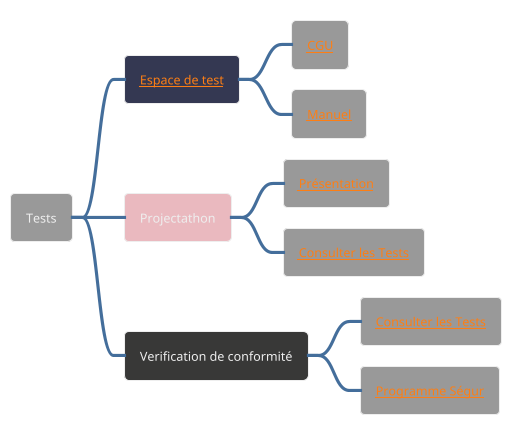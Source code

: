 @startmindmap
!theme spacelab
* Tests
**[#343852] [[https://interop.esante.gouv.fr/ Espace de test]]
*** [[https://esante.gouv.fr/sites/default/files/media_entity/documents/CGU_espace_de_tests_v1.1.pdf CGU]]
*** [[https://industriels.esante.gouv.fr/sites/default/files/media/document/manuel_gazelle_evs%20V0.3_1.pdf Manuel]]
**[#EAB9BF] Projectathon
*** [[https://industriels.esante.gouv.fr/produits-et-services/ci-sis-cadre-d-interoperabilite-des-systemes-d-information-de-sante/projectathon-interoperabilite Présentation]]
*** [[https://interop.esante.gouv.fr/gazelle/testing/testsDefinition/testsList.seam?testType=2&testStatus=1 Consulter les Tests]]
**[#383837] Verification de conformité
*** [[https://interop.esante.gouv.fr/gazelle/testing/testsDefinition/testsList.seam?testType=5&testStatus=1 Consulter les Tests]]
*** [[https://industriels.esante.gouv.fr/segur-du-numerique-en-sante/toutes-les-ressources-du-segur Programme Ségur]]
@endmindmap


